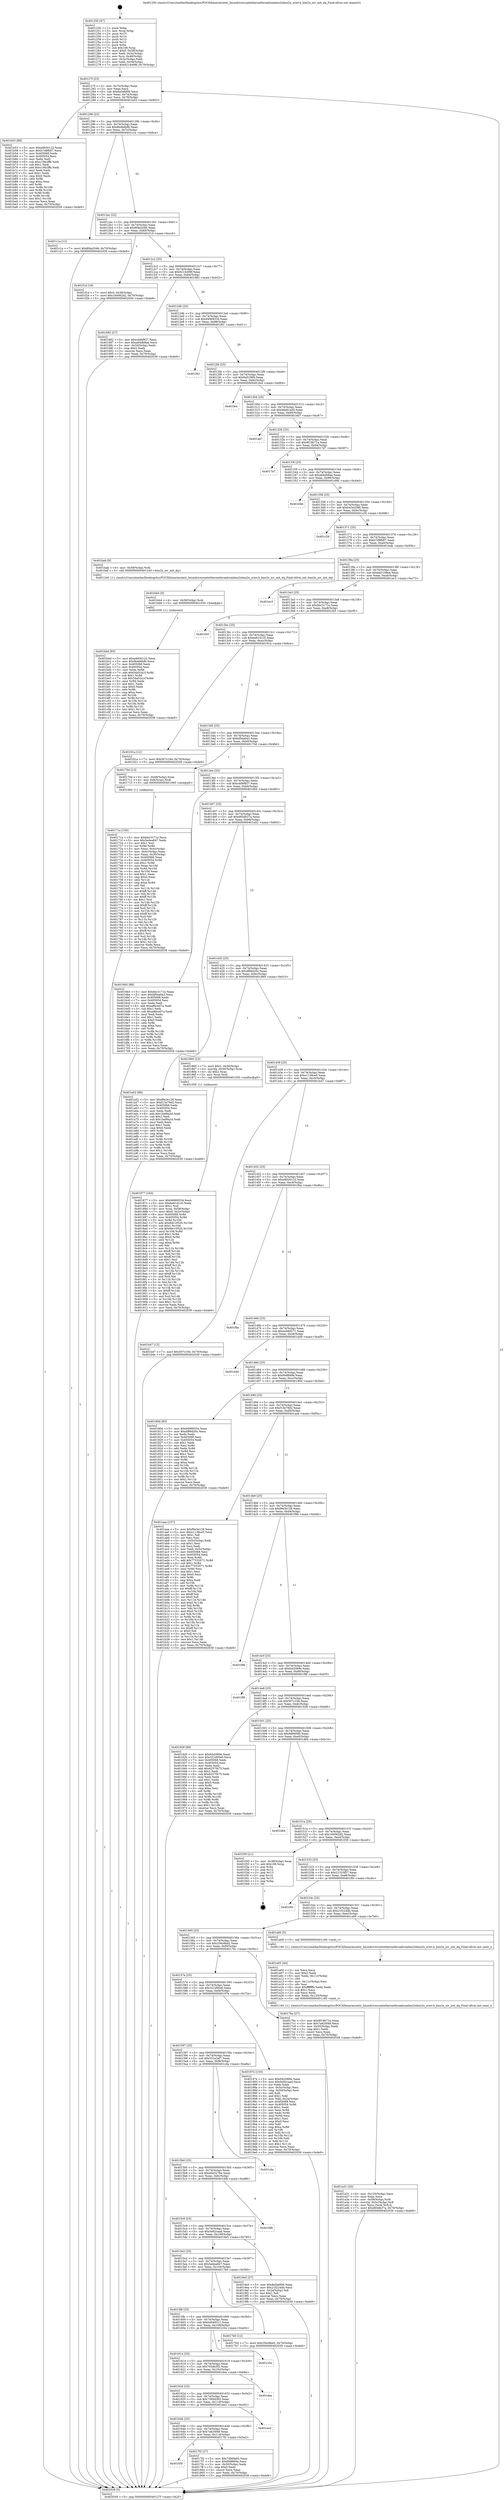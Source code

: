 digraph "0x401250" {
  label = "0x401250 (/mnt/c/Users/mathe/Desktop/tcc/POCII/binaries/extr_linuxdriversnetethernetbroadcombnx2xbnx2x_sriov.h_bnx2x_iov_init_dq_Final-ollvm.out::main(0))"
  labelloc = "t"
  node[shape=record]

  Entry [label="",width=0.3,height=0.3,shape=circle,fillcolor=black,style=filled]
  "0x40127f" [label="{
     0x40127f [23]\l
     | [instrs]\l
     &nbsp;&nbsp;0x40127f \<+3\>: mov -0x70(%rbp),%eax\l
     &nbsp;&nbsp;0x401282 \<+2\>: mov %eax,%ecx\l
     &nbsp;&nbsp;0x401284 \<+6\>: sub $0x8a5e6f09,%ecx\l
     &nbsp;&nbsp;0x40128a \<+3\>: mov %eax,-0x74(%rbp)\l
     &nbsp;&nbsp;0x40128d \<+3\>: mov %ecx,-0x78(%rbp)\l
     &nbsp;&nbsp;0x401290 \<+6\>: je 0000000000401b53 \<main+0x903\>\l
  }"]
  "0x401b53" [label="{
     0x401b53 [88]\l
     | [instrs]\l
     &nbsp;&nbsp;0x401b53 \<+5\>: mov $0xe9930122,%eax\l
     &nbsp;&nbsp;0x401b58 \<+5\>: mov $0xb7d8fb87,%ecx\l
     &nbsp;&nbsp;0x401b5d \<+7\>: mov 0x405068,%edx\l
     &nbsp;&nbsp;0x401b64 \<+7\>: mov 0x405054,%esi\l
     &nbsp;&nbsp;0x401b6b \<+2\>: mov %edx,%edi\l
     &nbsp;&nbsp;0x401b6d \<+6\>: sub $0xc19b2ffb,%edi\l
     &nbsp;&nbsp;0x401b73 \<+3\>: sub $0x1,%edi\l
     &nbsp;&nbsp;0x401b76 \<+6\>: add $0xc19b2ffb,%edi\l
     &nbsp;&nbsp;0x401b7c \<+3\>: imul %edi,%edx\l
     &nbsp;&nbsp;0x401b7f \<+3\>: and $0x1,%edx\l
     &nbsp;&nbsp;0x401b82 \<+3\>: cmp $0x0,%edx\l
     &nbsp;&nbsp;0x401b85 \<+4\>: sete %r8b\l
     &nbsp;&nbsp;0x401b89 \<+3\>: cmp $0xa,%esi\l
     &nbsp;&nbsp;0x401b8c \<+4\>: setl %r9b\l
     &nbsp;&nbsp;0x401b90 \<+3\>: mov %r8b,%r10b\l
     &nbsp;&nbsp;0x401b93 \<+3\>: and %r9b,%r10b\l
     &nbsp;&nbsp;0x401b96 \<+3\>: xor %r9b,%r8b\l
     &nbsp;&nbsp;0x401b99 \<+3\>: or %r8b,%r10b\l
     &nbsp;&nbsp;0x401b9c \<+4\>: test $0x1,%r10b\l
     &nbsp;&nbsp;0x401ba0 \<+3\>: cmovne %ecx,%eax\l
     &nbsp;&nbsp;0x401ba3 \<+3\>: mov %eax,-0x70(%rbp)\l
     &nbsp;&nbsp;0x401ba6 \<+5\>: jmp 0000000000402039 \<main+0xde9\>\l
  }"]
  "0x401296" [label="{
     0x401296 [22]\l
     | [instrs]\l
     &nbsp;&nbsp;0x401296 \<+5\>: jmp 000000000040129b \<main+0x4b\>\l
     &nbsp;&nbsp;0x40129b \<+3\>: mov -0x74(%rbp),%eax\l
     &nbsp;&nbsp;0x40129e \<+5\>: sub $0x8b4b6bfb,%eax\l
     &nbsp;&nbsp;0x4012a3 \<+3\>: mov %eax,-0x7c(%rbp)\l
     &nbsp;&nbsp;0x4012a6 \<+6\>: je 0000000000401c1a \<main+0x9ca\>\l
  }"]
  Exit [label="",width=0.3,height=0.3,shape=circle,fillcolor=black,style=filled,peripheries=2]
  "0x401c1a" [label="{
     0x401c1a [12]\l
     | [instrs]\l
     &nbsp;&nbsp;0x401c1a \<+7\>: movl $0x8f4a2046,-0x70(%rbp)\l
     &nbsp;&nbsp;0x401c21 \<+5\>: jmp 0000000000402039 \<main+0xde9\>\l
  }"]
  "0x4012ac" [label="{
     0x4012ac [22]\l
     | [instrs]\l
     &nbsp;&nbsp;0x4012ac \<+5\>: jmp 00000000004012b1 \<main+0x61\>\l
     &nbsp;&nbsp;0x4012b1 \<+3\>: mov -0x74(%rbp),%eax\l
     &nbsp;&nbsp;0x4012b4 \<+5\>: sub $0x8f4a2046,%eax\l
     &nbsp;&nbsp;0x4012b9 \<+3\>: mov %eax,-0x80(%rbp)\l
     &nbsp;&nbsp;0x4012bc \<+6\>: je 0000000000401f1d \<main+0xccd\>\l
  }"]
  "0x401bbd" [label="{
     0x401bbd [93]\l
     | [instrs]\l
     &nbsp;&nbsp;0x401bbd \<+5\>: mov $0xe9930122,%eax\l
     &nbsp;&nbsp;0x401bc2 \<+5\>: mov $0x8b4b6bfb,%ecx\l
     &nbsp;&nbsp;0x401bc7 \<+7\>: mov 0x405068,%edx\l
     &nbsp;&nbsp;0x401bce \<+7\>: mov 0x405054,%esi\l
     &nbsp;&nbsp;0x401bd5 \<+3\>: mov %edx,%r8d\l
     &nbsp;&nbsp;0x401bd8 \<+7\>: add $0x54a52a1f,%r8d\l
     &nbsp;&nbsp;0x401bdf \<+4\>: sub $0x1,%r8d\l
     &nbsp;&nbsp;0x401be3 \<+7\>: sub $0x54a52a1f,%r8d\l
     &nbsp;&nbsp;0x401bea \<+4\>: imul %r8d,%edx\l
     &nbsp;&nbsp;0x401bee \<+3\>: and $0x1,%edx\l
     &nbsp;&nbsp;0x401bf1 \<+3\>: cmp $0x0,%edx\l
     &nbsp;&nbsp;0x401bf4 \<+4\>: sete %r9b\l
     &nbsp;&nbsp;0x401bf8 \<+3\>: cmp $0xa,%esi\l
     &nbsp;&nbsp;0x401bfb \<+4\>: setl %r10b\l
     &nbsp;&nbsp;0x401bff \<+3\>: mov %r9b,%r11b\l
     &nbsp;&nbsp;0x401c02 \<+3\>: and %r10b,%r11b\l
     &nbsp;&nbsp;0x401c05 \<+3\>: xor %r10b,%r9b\l
     &nbsp;&nbsp;0x401c08 \<+3\>: or %r9b,%r11b\l
     &nbsp;&nbsp;0x401c0b \<+4\>: test $0x1,%r11b\l
     &nbsp;&nbsp;0x401c0f \<+3\>: cmovne %ecx,%eax\l
     &nbsp;&nbsp;0x401c12 \<+3\>: mov %eax,-0x70(%rbp)\l
     &nbsp;&nbsp;0x401c15 \<+5\>: jmp 0000000000402039 \<main+0xde9\>\l
  }"]
  "0x401f1d" [label="{
     0x401f1d [19]\l
     | [instrs]\l
     &nbsp;&nbsp;0x401f1d \<+7\>: movl $0x0,-0x38(%rbp)\l
     &nbsp;&nbsp;0x401f24 \<+7\>: movl $0x160062d2,-0x70(%rbp)\l
     &nbsp;&nbsp;0x401f2b \<+5\>: jmp 0000000000402039 \<main+0xde9\>\l
  }"]
  "0x4012c2" [label="{
     0x4012c2 [25]\l
     | [instrs]\l
     &nbsp;&nbsp;0x4012c2 \<+5\>: jmp 00000000004012c7 \<main+0x77\>\l
     &nbsp;&nbsp;0x4012c7 \<+3\>: mov -0x74(%rbp),%eax\l
     &nbsp;&nbsp;0x4012ca \<+5\>: sub $0x9214499f,%eax\l
     &nbsp;&nbsp;0x4012cf \<+6\>: mov %eax,-0x84(%rbp)\l
     &nbsp;&nbsp;0x4012d5 \<+6\>: je 0000000000401682 \<main+0x432\>\l
  }"]
  "0x401bb4" [label="{
     0x401bb4 [9]\l
     | [instrs]\l
     &nbsp;&nbsp;0x401bb4 \<+4\>: mov -0x58(%rbp),%rdi\l
     &nbsp;&nbsp;0x401bb8 \<+5\>: call 0000000000401030 \<free@plt\>\l
     | [calls]\l
     &nbsp;&nbsp;0x401030 \{1\} (unknown)\l
  }"]
  "0x401682" [label="{
     0x401682 [27]\l
     | [instrs]\l
     &nbsp;&nbsp;0x401682 \<+5\>: mov $0xcdd6f927,%eax\l
     &nbsp;&nbsp;0x401687 \<+5\>: mov $0xa64db8ae,%ecx\l
     &nbsp;&nbsp;0x40168c \<+3\>: mov -0x34(%rbp),%edx\l
     &nbsp;&nbsp;0x40168f \<+3\>: cmp $0x2,%edx\l
     &nbsp;&nbsp;0x401692 \<+3\>: cmovne %ecx,%eax\l
     &nbsp;&nbsp;0x401695 \<+3\>: mov %eax,-0x70(%rbp)\l
     &nbsp;&nbsp;0x401698 \<+5\>: jmp 0000000000402039 \<main+0xde9\>\l
  }"]
  "0x4012db" [label="{
     0x4012db [25]\l
     | [instrs]\l
     &nbsp;&nbsp;0x4012db \<+5\>: jmp 00000000004012e0 \<main+0x90\>\l
     &nbsp;&nbsp;0x4012e0 \<+3\>: mov -0x74(%rbp),%eax\l
     &nbsp;&nbsp;0x4012e3 \<+5\>: sub $0x94969334,%eax\l
     &nbsp;&nbsp;0x4012e8 \<+6\>: mov %eax,-0x88(%rbp)\l
     &nbsp;&nbsp;0x4012ee \<+6\>: je 0000000000401f61 \<main+0xd11\>\l
  }"]
  "0x402039" [label="{
     0x402039 [5]\l
     | [instrs]\l
     &nbsp;&nbsp;0x402039 \<+5\>: jmp 000000000040127f \<main+0x2f\>\l
  }"]
  "0x401250" [label="{
     0x401250 [47]\l
     | [instrs]\l
     &nbsp;&nbsp;0x401250 \<+1\>: push %rbp\l
     &nbsp;&nbsp;0x401251 \<+3\>: mov %rsp,%rbp\l
     &nbsp;&nbsp;0x401254 \<+2\>: push %r15\l
     &nbsp;&nbsp;0x401256 \<+2\>: push %r14\l
     &nbsp;&nbsp;0x401258 \<+2\>: push %r13\l
     &nbsp;&nbsp;0x40125a \<+2\>: push %r12\l
     &nbsp;&nbsp;0x40125c \<+1\>: push %rbx\l
     &nbsp;&nbsp;0x40125d \<+7\>: sub $0x108,%rsp\l
     &nbsp;&nbsp;0x401264 \<+7\>: movl $0x0,-0x38(%rbp)\l
     &nbsp;&nbsp;0x40126b \<+3\>: mov %edi,-0x3c(%rbp)\l
     &nbsp;&nbsp;0x40126e \<+4\>: mov %rsi,-0x48(%rbp)\l
     &nbsp;&nbsp;0x401272 \<+3\>: mov -0x3c(%rbp),%edi\l
     &nbsp;&nbsp;0x401275 \<+3\>: mov %edi,-0x34(%rbp)\l
     &nbsp;&nbsp;0x401278 \<+7\>: movl $0x9214499f,-0x70(%rbp)\l
  }"]
  "0x401a31" [label="{
     0x401a31 [33]\l
     | [instrs]\l
     &nbsp;&nbsp;0x401a31 \<+6\>: mov -0x120(%rbp),%ecx\l
     &nbsp;&nbsp;0x401a37 \<+3\>: imul %eax,%ecx\l
     &nbsp;&nbsp;0x401a3a \<+4\>: mov -0x58(%rbp),%rdi\l
     &nbsp;&nbsp;0x401a3e \<+4\>: movslq -0x5c(%rbp),%r8\l
     &nbsp;&nbsp;0x401a42 \<+4\>: mov %ecx,(%rdi,%r8,4)\l
     &nbsp;&nbsp;0x401a46 \<+7\>: movl $0xd65db37a,-0x70(%rbp)\l
     &nbsp;&nbsp;0x401a4d \<+5\>: jmp 0000000000402039 \<main+0xde9\>\l
  }"]
  "0x401f61" [label="{
     0x401f61\l
  }", style=dashed]
  "0x4012f4" [label="{
     0x4012f4 [25]\l
     | [instrs]\l
     &nbsp;&nbsp;0x4012f4 \<+5\>: jmp 00000000004012f9 \<main+0xa9\>\l
     &nbsp;&nbsp;0x4012f9 \<+3\>: mov -0x74(%rbp),%eax\l
     &nbsp;&nbsp;0x4012fc \<+5\>: sub $0x9a91f6f4,%eax\l
     &nbsp;&nbsp;0x401301 \<+6\>: mov %eax,-0x8c(%rbp)\l
     &nbsp;&nbsp;0x401307 \<+6\>: je 0000000000401fe4 \<main+0xd94\>\l
  }"]
  "0x401a05" [label="{
     0x401a05 [44]\l
     | [instrs]\l
     &nbsp;&nbsp;0x401a05 \<+2\>: xor %ecx,%ecx\l
     &nbsp;&nbsp;0x401a07 \<+5\>: mov $0x2,%edx\l
     &nbsp;&nbsp;0x401a0c \<+6\>: mov %edx,-0x11c(%rbp)\l
     &nbsp;&nbsp;0x401a12 \<+1\>: cltd\l
     &nbsp;&nbsp;0x401a13 \<+6\>: mov -0x11c(%rbp),%esi\l
     &nbsp;&nbsp;0x401a19 \<+2\>: idiv %esi\l
     &nbsp;&nbsp;0x401a1b \<+6\>: imul $0xfffffffe,%edx,%edx\l
     &nbsp;&nbsp;0x401a21 \<+3\>: sub $0x1,%ecx\l
     &nbsp;&nbsp;0x401a24 \<+2\>: sub %ecx,%edx\l
     &nbsp;&nbsp;0x401a26 \<+6\>: mov %edx,-0x120(%rbp)\l
     &nbsp;&nbsp;0x401a2c \<+5\>: call 0000000000401160 \<next_i\>\l
     | [calls]\l
     &nbsp;&nbsp;0x401160 \{1\} (/mnt/c/Users/mathe/Desktop/tcc/POCII/binaries/extr_linuxdriversnetethernetbroadcombnx2xbnx2x_sriov.h_bnx2x_iov_init_dq_Final-ollvm.out::next_i)\l
  }"]
  "0x401fe4" [label="{
     0x401fe4\l
  }", style=dashed]
  "0x40130d" [label="{
     0x40130d [25]\l
     | [instrs]\l
     &nbsp;&nbsp;0x40130d \<+5\>: jmp 0000000000401312 \<main+0xc2\>\l
     &nbsp;&nbsp;0x401312 \<+3\>: mov -0x74(%rbp),%eax\l
     &nbsp;&nbsp;0x401315 \<+5\>: sub $0x9da81ad5,%eax\l
     &nbsp;&nbsp;0x40131a \<+6\>: mov %eax,-0x90(%rbp)\l
     &nbsp;&nbsp;0x401320 \<+6\>: je 0000000000401eb7 \<main+0xc67\>\l
  }"]
  "0x401877" [label="{
     0x401877 [163]\l
     | [instrs]\l
     &nbsp;&nbsp;0x401877 \<+5\>: mov $0x94969334,%ecx\l
     &nbsp;&nbsp;0x40187c \<+5\>: mov $0xbe61d1c5,%edx\l
     &nbsp;&nbsp;0x401881 \<+3\>: mov $0x1,%sil\l
     &nbsp;&nbsp;0x401884 \<+4\>: mov %rax,-0x58(%rbp)\l
     &nbsp;&nbsp;0x401888 \<+7\>: movl $0x0,-0x5c(%rbp)\l
     &nbsp;&nbsp;0x40188f \<+8\>: mov 0x405068,%r8d\l
     &nbsp;&nbsp;0x401897 \<+8\>: mov 0x405054,%r9d\l
     &nbsp;&nbsp;0x40189f \<+3\>: mov %r8d,%r10d\l
     &nbsp;&nbsp;0x4018a2 \<+7\>: add $0x8dc10520,%r10d\l
     &nbsp;&nbsp;0x4018a9 \<+4\>: sub $0x1,%r10d\l
     &nbsp;&nbsp;0x4018ad \<+7\>: sub $0x8dc10520,%r10d\l
     &nbsp;&nbsp;0x4018b4 \<+4\>: imul %r10d,%r8d\l
     &nbsp;&nbsp;0x4018b8 \<+4\>: and $0x1,%r8d\l
     &nbsp;&nbsp;0x4018bc \<+4\>: cmp $0x0,%r8d\l
     &nbsp;&nbsp;0x4018c0 \<+4\>: sete %r11b\l
     &nbsp;&nbsp;0x4018c4 \<+4\>: cmp $0xa,%r9d\l
     &nbsp;&nbsp;0x4018c8 \<+3\>: setl %bl\l
     &nbsp;&nbsp;0x4018cb \<+3\>: mov %r11b,%r14b\l
     &nbsp;&nbsp;0x4018ce \<+4\>: xor $0xff,%r14b\l
     &nbsp;&nbsp;0x4018d2 \<+3\>: mov %bl,%r15b\l
     &nbsp;&nbsp;0x4018d5 \<+4\>: xor $0xff,%r15b\l
     &nbsp;&nbsp;0x4018d9 \<+4\>: xor $0x1,%sil\l
     &nbsp;&nbsp;0x4018dd \<+3\>: mov %r14b,%r12b\l
     &nbsp;&nbsp;0x4018e0 \<+4\>: and $0xff,%r12b\l
     &nbsp;&nbsp;0x4018e4 \<+3\>: and %sil,%r11b\l
     &nbsp;&nbsp;0x4018e7 \<+3\>: mov %r15b,%r13b\l
     &nbsp;&nbsp;0x4018ea \<+4\>: and $0xff,%r13b\l
     &nbsp;&nbsp;0x4018ee \<+3\>: and %sil,%bl\l
     &nbsp;&nbsp;0x4018f1 \<+3\>: or %r11b,%r12b\l
     &nbsp;&nbsp;0x4018f4 \<+3\>: or %bl,%r13b\l
     &nbsp;&nbsp;0x4018f7 \<+3\>: xor %r13b,%r12b\l
     &nbsp;&nbsp;0x4018fa \<+3\>: or %r15b,%r14b\l
     &nbsp;&nbsp;0x4018fd \<+4\>: xor $0xff,%r14b\l
     &nbsp;&nbsp;0x401901 \<+4\>: or $0x1,%sil\l
     &nbsp;&nbsp;0x401905 \<+3\>: and %sil,%r14b\l
     &nbsp;&nbsp;0x401908 \<+3\>: or %r14b,%r12b\l
     &nbsp;&nbsp;0x40190b \<+4\>: test $0x1,%r12b\l
     &nbsp;&nbsp;0x40190f \<+3\>: cmovne %edx,%ecx\l
     &nbsp;&nbsp;0x401912 \<+3\>: mov %ecx,-0x70(%rbp)\l
     &nbsp;&nbsp;0x401915 \<+5\>: jmp 0000000000402039 \<main+0xde9\>\l
  }"]
  "0x401eb7" [label="{
     0x401eb7\l
  }", style=dashed]
  "0x401326" [label="{
     0x401326 [25]\l
     | [instrs]\l
     &nbsp;&nbsp;0x401326 \<+5\>: jmp 000000000040132b \<main+0xdb\>\l
     &nbsp;&nbsp;0x40132b \<+3\>: mov -0x74(%rbp),%eax\l
     &nbsp;&nbsp;0x40132e \<+5\>: sub $0x9f19b71a,%eax\l
     &nbsp;&nbsp;0x401333 \<+6\>: mov %eax,-0x94(%rbp)\l
     &nbsp;&nbsp;0x401339 \<+6\>: je 00000000004017d7 \<main+0x587\>\l
  }"]
  "0x40165f" [label="{
     0x40165f\l
  }", style=dashed]
  "0x4017d7" [label="{
     0x4017d7\l
  }", style=dashed]
  "0x40133f" [label="{
     0x40133f [25]\l
     | [instrs]\l
     &nbsp;&nbsp;0x40133f \<+5\>: jmp 0000000000401344 \<main+0xf4\>\l
     &nbsp;&nbsp;0x401344 \<+3\>: mov -0x74(%rbp),%eax\l
     &nbsp;&nbsp;0x401347 \<+5\>: sub $0xa64db8ae,%eax\l
     &nbsp;&nbsp;0x40134c \<+6\>: mov %eax,-0x98(%rbp)\l
     &nbsp;&nbsp;0x401352 \<+6\>: je 000000000040169d \<main+0x44d\>\l
  }"]
  "0x4017f2" [label="{
     0x4017f2 [27]\l
     | [instrs]\l
     &nbsp;&nbsp;0x4017f2 \<+5\>: mov $0x7d90fa93,%eax\l
     &nbsp;&nbsp;0x4017f7 \<+5\>: mov $0xf0df669a,%ecx\l
     &nbsp;&nbsp;0x4017fc \<+3\>: mov -0x30(%rbp),%edx\l
     &nbsp;&nbsp;0x4017ff \<+3\>: cmp $0x0,%edx\l
     &nbsp;&nbsp;0x401802 \<+3\>: cmove %ecx,%eax\l
     &nbsp;&nbsp;0x401805 \<+3\>: mov %eax,-0x70(%rbp)\l
     &nbsp;&nbsp;0x401808 \<+5\>: jmp 0000000000402039 \<main+0xde9\>\l
  }"]
  "0x40169d" [label="{
     0x40169d\l
  }", style=dashed]
  "0x401358" [label="{
     0x401358 [25]\l
     | [instrs]\l
     &nbsp;&nbsp;0x401358 \<+5\>: jmp 000000000040135d \<main+0x10d\>\l
     &nbsp;&nbsp;0x40135d \<+3\>: mov -0x74(%rbp),%eax\l
     &nbsp;&nbsp;0x401360 \<+5\>: sub $0xb43e2586,%eax\l
     &nbsp;&nbsp;0x401365 \<+6\>: mov %eax,-0x9c(%rbp)\l
     &nbsp;&nbsp;0x40136b \<+6\>: je 0000000000401c26 \<main+0x9d6\>\l
  }"]
  "0x401646" [label="{
     0x401646 [25]\l
     | [instrs]\l
     &nbsp;&nbsp;0x401646 \<+5\>: jmp 000000000040164b \<main+0x3fb\>\l
     &nbsp;&nbsp;0x40164b \<+3\>: mov -0x74(%rbp),%eax\l
     &nbsp;&nbsp;0x40164e \<+5\>: sub $0x7a620f49,%eax\l
     &nbsp;&nbsp;0x401653 \<+6\>: mov %eax,-0x114(%rbp)\l
     &nbsp;&nbsp;0x401659 \<+6\>: je 00000000004017f2 \<main+0x5a2\>\l
  }"]
  "0x401c26" [label="{
     0x401c26\l
  }", style=dashed]
  "0x401371" [label="{
     0x401371 [25]\l
     | [instrs]\l
     &nbsp;&nbsp;0x401371 \<+5\>: jmp 0000000000401376 \<main+0x126\>\l
     &nbsp;&nbsp;0x401376 \<+3\>: mov -0x74(%rbp),%eax\l
     &nbsp;&nbsp;0x401379 \<+5\>: sub $0xb7d8fb87,%eax\l
     &nbsp;&nbsp;0x40137e \<+6\>: mov %eax,-0xa0(%rbp)\l
     &nbsp;&nbsp;0x401384 \<+6\>: je 0000000000401bab \<main+0x95b\>\l
  }"]
  "0x401ee2" [label="{
     0x401ee2\l
  }", style=dashed]
  "0x401bab" [label="{
     0x401bab [9]\l
     | [instrs]\l
     &nbsp;&nbsp;0x401bab \<+4\>: mov -0x58(%rbp),%rdi\l
     &nbsp;&nbsp;0x401baf \<+5\>: call 0000000000401240 \<bnx2x_iov_init_dq\>\l
     | [calls]\l
     &nbsp;&nbsp;0x401240 \{1\} (/mnt/c/Users/mathe/Desktop/tcc/POCII/binaries/extr_linuxdriversnetethernetbroadcombnx2xbnx2x_sriov.h_bnx2x_iov_init_dq_Final-ollvm.out::bnx2x_iov_init_dq)\l
  }"]
  "0x40138a" [label="{
     0x40138a [25]\l
     | [instrs]\l
     &nbsp;&nbsp;0x40138a \<+5\>: jmp 000000000040138f \<main+0x13f\>\l
     &nbsp;&nbsp;0x40138f \<+3\>: mov -0x74(%rbp),%eax\l
     &nbsp;&nbsp;0x401392 \<+5\>: sub $0xbb5109a4,%eax\l
     &nbsp;&nbsp;0x401397 \<+6\>: mov %eax,-0xa4(%rbp)\l
     &nbsp;&nbsp;0x40139d \<+6\>: je 0000000000401ec3 \<main+0xc73\>\l
  }"]
  "0x40162d" [label="{
     0x40162d [25]\l
     | [instrs]\l
     &nbsp;&nbsp;0x40162d \<+5\>: jmp 0000000000401632 \<main+0x3e2\>\l
     &nbsp;&nbsp;0x401632 \<+3\>: mov -0x74(%rbp),%eax\l
     &nbsp;&nbsp;0x401635 \<+5\>: sub $0x7395d392,%eax\l
     &nbsp;&nbsp;0x40163a \<+6\>: mov %eax,-0x110(%rbp)\l
     &nbsp;&nbsp;0x401640 \<+6\>: je 0000000000401ee2 \<main+0xc92\>\l
  }"]
  "0x401ec3" [label="{
     0x401ec3\l
  }", style=dashed]
  "0x4013a3" [label="{
     0x4013a3 [25]\l
     | [instrs]\l
     &nbsp;&nbsp;0x4013a3 \<+5\>: jmp 00000000004013a8 \<main+0x158\>\l
     &nbsp;&nbsp;0x4013a8 \<+3\>: mov -0x74(%rbp),%eax\l
     &nbsp;&nbsp;0x4013ab \<+5\>: sub $0xbbc3171e,%eax\l
     &nbsp;&nbsp;0x4013b0 \<+6\>: mov %eax,-0xa8(%rbp)\l
     &nbsp;&nbsp;0x4013b6 \<+6\>: je 0000000000401f45 \<main+0xcf5\>\l
  }"]
  "0x401dea" [label="{
     0x401dea\l
  }", style=dashed]
  "0x401f45" [label="{
     0x401f45\l
  }", style=dashed]
  "0x4013bc" [label="{
     0x4013bc [25]\l
     | [instrs]\l
     &nbsp;&nbsp;0x4013bc \<+5\>: jmp 00000000004013c1 \<main+0x171\>\l
     &nbsp;&nbsp;0x4013c1 \<+3\>: mov -0x74(%rbp),%eax\l
     &nbsp;&nbsp;0x4013c4 \<+5\>: sub $0xbe61d1c5,%eax\l
     &nbsp;&nbsp;0x4013c9 \<+6\>: mov %eax,-0xac(%rbp)\l
     &nbsp;&nbsp;0x4013cf \<+6\>: je 000000000040191a \<main+0x6ca\>\l
  }"]
  "0x401614" [label="{
     0x401614 [25]\l
     | [instrs]\l
     &nbsp;&nbsp;0x401614 \<+5\>: jmp 0000000000401619 \<main+0x3c9\>\l
     &nbsp;&nbsp;0x401619 \<+3\>: mov -0x74(%rbp),%eax\l
     &nbsp;&nbsp;0x40161c \<+5\>: sub $0x705db3f2,%eax\l
     &nbsp;&nbsp;0x401621 \<+6\>: mov %eax,-0x10c(%rbp)\l
     &nbsp;&nbsp;0x401627 \<+6\>: je 0000000000401dea \<main+0xb9a\>\l
  }"]
  "0x40191a" [label="{
     0x40191a [12]\l
     | [instrs]\l
     &nbsp;&nbsp;0x40191a \<+7\>: movl $0x507c194,-0x70(%rbp)\l
     &nbsp;&nbsp;0x401921 \<+5\>: jmp 0000000000402039 \<main+0xde9\>\l
  }"]
  "0x4013d5" [label="{
     0x4013d5 [25]\l
     | [instrs]\l
     &nbsp;&nbsp;0x4013d5 \<+5\>: jmp 00000000004013da \<main+0x18a\>\l
     &nbsp;&nbsp;0x4013da \<+3\>: mov -0x74(%rbp),%eax\l
     &nbsp;&nbsp;0x4013dd \<+5\>: sub $0xbf5ea0a3,%eax\l
     &nbsp;&nbsp;0x4013e2 \<+6\>: mov %eax,-0xb0(%rbp)\l
     &nbsp;&nbsp;0x4013e8 \<+6\>: je 000000000040170d \<main+0x4bd\>\l
  }"]
  "0x401c54" [label="{
     0x401c54\l
  }", style=dashed]
  "0x40170d" [label="{
     0x40170d [13]\l
     | [instrs]\l
     &nbsp;&nbsp;0x40170d \<+4\>: mov -0x48(%rbp),%rax\l
     &nbsp;&nbsp;0x401711 \<+4\>: mov 0x8(%rax),%rdi\l
     &nbsp;&nbsp;0x401715 \<+5\>: call 0000000000401060 \<atoi@plt\>\l
     | [calls]\l
     &nbsp;&nbsp;0x401060 \{1\} (unknown)\l
  }"]
  "0x4013ee" [label="{
     0x4013ee [25]\l
     | [instrs]\l
     &nbsp;&nbsp;0x4013ee \<+5\>: jmp 00000000004013f3 \<main+0x1a3\>\l
     &nbsp;&nbsp;0x4013f3 \<+3\>: mov -0x74(%rbp),%eax\l
     &nbsp;&nbsp;0x4013f6 \<+5\>: sub $0xcdd6f927,%eax\l
     &nbsp;&nbsp;0x4013fb \<+6\>: mov %eax,-0xb4(%rbp)\l
     &nbsp;&nbsp;0x401401 \<+6\>: je 00000000004016b5 \<main+0x465\>\l
  }"]
  "0x4015fb" [label="{
     0x4015fb [25]\l
     | [instrs]\l
     &nbsp;&nbsp;0x4015fb \<+5\>: jmp 0000000000401600 \<main+0x3b0\>\l
     &nbsp;&nbsp;0x401600 \<+3\>: mov -0x74(%rbp),%eax\l
     &nbsp;&nbsp;0x401603 \<+5\>: sub $0x64948311,%eax\l
     &nbsp;&nbsp;0x401608 \<+6\>: mov %eax,-0x108(%rbp)\l
     &nbsp;&nbsp;0x40160e \<+6\>: je 0000000000401c54 \<main+0xa04\>\l
  }"]
  "0x4016b5" [label="{
     0x4016b5 [88]\l
     | [instrs]\l
     &nbsp;&nbsp;0x4016b5 \<+5\>: mov $0xbbc3171e,%eax\l
     &nbsp;&nbsp;0x4016ba \<+5\>: mov $0xbf5ea0a3,%ecx\l
     &nbsp;&nbsp;0x4016bf \<+7\>: mov 0x405068,%edx\l
     &nbsp;&nbsp;0x4016c6 \<+7\>: mov 0x405054,%esi\l
     &nbsp;&nbsp;0x4016cd \<+2\>: mov %edx,%edi\l
     &nbsp;&nbsp;0x4016cf \<+6\>: add $0xa8bce07a,%edi\l
     &nbsp;&nbsp;0x4016d5 \<+3\>: sub $0x1,%edi\l
     &nbsp;&nbsp;0x4016d8 \<+6\>: sub $0xa8bce07a,%edi\l
     &nbsp;&nbsp;0x4016de \<+3\>: imul %edi,%edx\l
     &nbsp;&nbsp;0x4016e1 \<+3\>: and $0x1,%edx\l
     &nbsp;&nbsp;0x4016e4 \<+3\>: cmp $0x0,%edx\l
     &nbsp;&nbsp;0x4016e7 \<+4\>: sete %r8b\l
     &nbsp;&nbsp;0x4016eb \<+3\>: cmp $0xa,%esi\l
     &nbsp;&nbsp;0x4016ee \<+4\>: setl %r9b\l
     &nbsp;&nbsp;0x4016f2 \<+3\>: mov %r8b,%r10b\l
     &nbsp;&nbsp;0x4016f5 \<+3\>: and %r9b,%r10b\l
     &nbsp;&nbsp;0x4016f8 \<+3\>: xor %r9b,%r8b\l
     &nbsp;&nbsp;0x4016fb \<+3\>: or %r8b,%r10b\l
     &nbsp;&nbsp;0x4016fe \<+4\>: test $0x1,%r10b\l
     &nbsp;&nbsp;0x401702 \<+3\>: cmovne %ecx,%eax\l
     &nbsp;&nbsp;0x401705 \<+3\>: mov %eax,-0x70(%rbp)\l
     &nbsp;&nbsp;0x401708 \<+5\>: jmp 0000000000402039 \<main+0xde9\>\l
  }"]
  "0x401407" [label="{
     0x401407 [25]\l
     | [instrs]\l
     &nbsp;&nbsp;0x401407 \<+5\>: jmp 000000000040140c \<main+0x1bc\>\l
     &nbsp;&nbsp;0x40140c \<+3\>: mov -0x74(%rbp),%eax\l
     &nbsp;&nbsp;0x40140f \<+5\>: sub $0xd65db37a,%eax\l
     &nbsp;&nbsp;0x401414 \<+6\>: mov %eax,-0xb8(%rbp)\l
     &nbsp;&nbsp;0x40141a \<+6\>: je 0000000000401a52 \<main+0x802\>\l
  }"]
  "0x40171a" [label="{
     0x40171a [150]\l
     | [instrs]\l
     &nbsp;&nbsp;0x40171a \<+5\>: mov $0xbbc3171e,%ecx\l
     &nbsp;&nbsp;0x40171f \<+5\>: mov $0x5edea847,%edx\l
     &nbsp;&nbsp;0x401724 \<+3\>: mov $0x1,%sil\l
     &nbsp;&nbsp;0x401727 \<+3\>: xor %r8d,%r8d\l
     &nbsp;&nbsp;0x40172a \<+3\>: mov %eax,-0x4c(%rbp)\l
     &nbsp;&nbsp;0x40172d \<+3\>: mov -0x4c(%rbp),%eax\l
     &nbsp;&nbsp;0x401730 \<+3\>: mov %eax,-0x30(%rbp)\l
     &nbsp;&nbsp;0x401733 \<+7\>: mov 0x405068,%eax\l
     &nbsp;&nbsp;0x40173a \<+8\>: mov 0x405054,%r9d\l
     &nbsp;&nbsp;0x401742 \<+4\>: sub $0x1,%r8d\l
     &nbsp;&nbsp;0x401746 \<+3\>: mov %eax,%r10d\l
     &nbsp;&nbsp;0x401749 \<+3\>: add %r8d,%r10d\l
     &nbsp;&nbsp;0x40174c \<+4\>: imul %r10d,%eax\l
     &nbsp;&nbsp;0x401750 \<+3\>: and $0x1,%eax\l
     &nbsp;&nbsp;0x401753 \<+3\>: cmp $0x0,%eax\l
     &nbsp;&nbsp;0x401756 \<+4\>: sete %r11b\l
     &nbsp;&nbsp;0x40175a \<+4\>: cmp $0xa,%r9d\l
     &nbsp;&nbsp;0x40175e \<+3\>: setl %bl\l
     &nbsp;&nbsp;0x401761 \<+3\>: mov %r11b,%r14b\l
     &nbsp;&nbsp;0x401764 \<+4\>: xor $0xff,%r14b\l
     &nbsp;&nbsp;0x401768 \<+3\>: mov %bl,%r15b\l
     &nbsp;&nbsp;0x40176b \<+4\>: xor $0xff,%r15b\l
     &nbsp;&nbsp;0x40176f \<+4\>: xor $0x1,%sil\l
     &nbsp;&nbsp;0x401773 \<+3\>: mov %r14b,%r12b\l
     &nbsp;&nbsp;0x401776 \<+4\>: and $0xff,%r12b\l
     &nbsp;&nbsp;0x40177a \<+3\>: and %sil,%r11b\l
     &nbsp;&nbsp;0x40177d \<+3\>: mov %r15b,%r13b\l
     &nbsp;&nbsp;0x401780 \<+4\>: and $0xff,%r13b\l
     &nbsp;&nbsp;0x401784 \<+3\>: and %sil,%bl\l
     &nbsp;&nbsp;0x401787 \<+3\>: or %r11b,%r12b\l
     &nbsp;&nbsp;0x40178a \<+3\>: or %bl,%r13b\l
     &nbsp;&nbsp;0x40178d \<+3\>: xor %r13b,%r12b\l
     &nbsp;&nbsp;0x401790 \<+3\>: or %r15b,%r14b\l
     &nbsp;&nbsp;0x401793 \<+4\>: xor $0xff,%r14b\l
     &nbsp;&nbsp;0x401797 \<+4\>: or $0x1,%sil\l
     &nbsp;&nbsp;0x40179b \<+3\>: and %sil,%r14b\l
     &nbsp;&nbsp;0x40179e \<+3\>: or %r14b,%r12b\l
     &nbsp;&nbsp;0x4017a1 \<+4\>: test $0x1,%r12b\l
     &nbsp;&nbsp;0x4017a5 \<+3\>: cmovne %edx,%ecx\l
     &nbsp;&nbsp;0x4017a8 \<+3\>: mov %ecx,-0x70(%rbp)\l
     &nbsp;&nbsp;0x4017ab \<+5\>: jmp 0000000000402039 \<main+0xde9\>\l
  }"]
  "0x4017b0" [label="{
     0x4017b0 [12]\l
     | [instrs]\l
     &nbsp;&nbsp;0x4017b0 \<+7\>: movl $0x256c8bd2,-0x70(%rbp)\l
     &nbsp;&nbsp;0x4017b7 \<+5\>: jmp 0000000000402039 \<main+0xde9\>\l
  }"]
  "0x401a52" [label="{
     0x401a52 [88]\l
     | [instrs]\l
     &nbsp;&nbsp;0x401a52 \<+5\>: mov $0xf9e3e128,%eax\l
     &nbsp;&nbsp;0x401a57 \<+5\>: mov $0xf13e79d2,%ecx\l
     &nbsp;&nbsp;0x401a5c \<+7\>: mov 0x405068,%edx\l
     &nbsp;&nbsp;0x401a63 \<+7\>: mov 0x405054,%esi\l
     &nbsp;&nbsp;0x401a6a \<+2\>: mov %edx,%edi\l
     &nbsp;&nbsp;0x401a6c \<+6\>: add $0x1bef6a2d,%edi\l
     &nbsp;&nbsp;0x401a72 \<+3\>: sub $0x1,%edi\l
     &nbsp;&nbsp;0x401a75 \<+6\>: sub $0x1bef6a2d,%edi\l
     &nbsp;&nbsp;0x401a7b \<+3\>: imul %edi,%edx\l
     &nbsp;&nbsp;0x401a7e \<+3\>: and $0x1,%edx\l
     &nbsp;&nbsp;0x401a81 \<+3\>: cmp $0x0,%edx\l
     &nbsp;&nbsp;0x401a84 \<+4\>: sete %r8b\l
     &nbsp;&nbsp;0x401a88 \<+3\>: cmp $0xa,%esi\l
     &nbsp;&nbsp;0x401a8b \<+4\>: setl %r9b\l
     &nbsp;&nbsp;0x401a8f \<+3\>: mov %r8b,%r10b\l
     &nbsp;&nbsp;0x401a92 \<+3\>: and %r9b,%r10b\l
     &nbsp;&nbsp;0x401a95 \<+3\>: xor %r9b,%r8b\l
     &nbsp;&nbsp;0x401a98 \<+3\>: or %r8b,%r10b\l
     &nbsp;&nbsp;0x401a9b \<+4\>: test $0x1,%r10b\l
     &nbsp;&nbsp;0x401a9f \<+3\>: cmovne %ecx,%eax\l
     &nbsp;&nbsp;0x401aa2 \<+3\>: mov %eax,-0x70(%rbp)\l
     &nbsp;&nbsp;0x401aa5 \<+5\>: jmp 0000000000402039 \<main+0xde9\>\l
  }"]
  "0x401420" [label="{
     0x401420 [25]\l
     | [instrs]\l
     &nbsp;&nbsp;0x401420 \<+5\>: jmp 0000000000401425 \<main+0x1d5\>\l
     &nbsp;&nbsp;0x401425 \<+3\>: mov -0x74(%rbp),%eax\l
     &nbsp;&nbsp;0x401428 \<+5\>: sub $0xdf86d20c,%eax\l
     &nbsp;&nbsp;0x40142d \<+6\>: mov %eax,-0xbc(%rbp)\l
     &nbsp;&nbsp;0x401433 \<+6\>: je 0000000000401860 \<main+0x610\>\l
  }"]
  "0x4015e2" [label="{
     0x4015e2 [25]\l
     | [instrs]\l
     &nbsp;&nbsp;0x4015e2 \<+5\>: jmp 00000000004015e7 \<main+0x397\>\l
     &nbsp;&nbsp;0x4015e7 \<+3\>: mov -0x74(%rbp),%eax\l
     &nbsp;&nbsp;0x4015ea \<+5\>: sub $0x5edea847,%eax\l
     &nbsp;&nbsp;0x4015ef \<+6\>: mov %eax,-0x104(%rbp)\l
     &nbsp;&nbsp;0x4015f5 \<+6\>: je 00000000004017b0 \<main+0x560\>\l
  }"]
  "0x401860" [label="{
     0x401860 [23]\l
     | [instrs]\l
     &nbsp;&nbsp;0x401860 \<+7\>: movl $0x1,-0x50(%rbp)\l
     &nbsp;&nbsp;0x401867 \<+4\>: movslq -0x50(%rbp),%rax\l
     &nbsp;&nbsp;0x40186b \<+4\>: shl $0x2,%rax\l
     &nbsp;&nbsp;0x40186f \<+3\>: mov %rax,%rdi\l
     &nbsp;&nbsp;0x401872 \<+5\>: call 0000000000401050 \<malloc@plt\>\l
     | [calls]\l
     &nbsp;&nbsp;0x401050 \{1\} (unknown)\l
  }"]
  "0x401439" [label="{
     0x401439 [25]\l
     | [instrs]\l
     &nbsp;&nbsp;0x401439 \<+5\>: jmp 000000000040143e \<main+0x1ee\>\l
     &nbsp;&nbsp;0x40143e \<+3\>: mov -0x74(%rbp),%eax\l
     &nbsp;&nbsp;0x401441 \<+5\>: sub $0xe1138ce5,%eax\l
     &nbsp;&nbsp;0x401446 \<+6\>: mov %eax,-0xc0(%rbp)\l
     &nbsp;&nbsp;0x40144c \<+6\>: je 0000000000401b47 \<main+0x8f7\>\l
  }"]
  "0x4019e5" [label="{
     0x4019e5 [27]\l
     | [instrs]\l
     &nbsp;&nbsp;0x4019e5 \<+5\>: mov $0x8a5e6f09,%eax\l
     &nbsp;&nbsp;0x4019ea \<+5\>: mov $0x21f224db,%ecx\l
     &nbsp;&nbsp;0x4019ef \<+3\>: mov -0x2a(%rbp),%dl\l
     &nbsp;&nbsp;0x4019f2 \<+3\>: test $0x1,%dl\l
     &nbsp;&nbsp;0x4019f5 \<+3\>: cmovne %ecx,%eax\l
     &nbsp;&nbsp;0x4019f8 \<+3\>: mov %eax,-0x70(%rbp)\l
     &nbsp;&nbsp;0x4019fb \<+5\>: jmp 0000000000402039 \<main+0xde9\>\l
  }"]
  "0x401b47" [label="{
     0x401b47 [12]\l
     | [instrs]\l
     &nbsp;&nbsp;0x401b47 \<+7\>: movl $0x507c194,-0x70(%rbp)\l
     &nbsp;&nbsp;0x401b4e \<+5\>: jmp 0000000000402039 \<main+0xde9\>\l
  }"]
  "0x401452" [label="{
     0x401452 [25]\l
     | [instrs]\l
     &nbsp;&nbsp;0x401452 \<+5\>: jmp 0000000000401457 \<main+0x207\>\l
     &nbsp;&nbsp;0x401457 \<+3\>: mov -0x74(%rbp),%eax\l
     &nbsp;&nbsp;0x40145a \<+5\>: sub $0xe9930122,%eax\l
     &nbsp;&nbsp;0x40145f \<+6\>: mov %eax,-0xc4(%rbp)\l
     &nbsp;&nbsp;0x401465 \<+6\>: je 0000000000401fba \<main+0xd6a\>\l
  }"]
  "0x4015c9" [label="{
     0x4015c9 [25]\l
     | [instrs]\l
     &nbsp;&nbsp;0x4015c9 \<+5\>: jmp 00000000004015ce \<main+0x37e\>\l
     &nbsp;&nbsp;0x4015ce \<+3\>: mov -0x74(%rbp),%eax\l
     &nbsp;&nbsp;0x4015d1 \<+5\>: sub $0x5e92caad,%eax\l
     &nbsp;&nbsp;0x4015d6 \<+6\>: mov %eax,-0x100(%rbp)\l
     &nbsp;&nbsp;0x4015dc \<+6\>: je 00000000004019e5 \<main+0x795\>\l
  }"]
  "0x401fba" [label="{
     0x401fba\l
  }", style=dashed]
  "0x40146b" [label="{
     0x40146b [25]\l
     | [instrs]\l
     &nbsp;&nbsp;0x40146b \<+5\>: jmp 0000000000401470 \<main+0x220\>\l
     &nbsp;&nbsp;0x401470 \<+3\>: mov -0x74(%rbp),%eax\l
     &nbsp;&nbsp;0x401473 \<+5\>: sub $0xecb69271,%eax\l
     &nbsp;&nbsp;0x401478 \<+6\>: mov %eax,-0xc8(%rbp)\l
     &nbsp;&nbsp;0x40147e \<+6\>: je 0000000000401d49 \<main+0xaf9\>\l
  }"]
  "0x401fd8" [label="{
     0x401fd8\l
  }", style=dashed]
  "0x401d49" [label="{
     0x401d49\l
  }", style=dashed]
  "0x401484" [label="{
     0x401484 [25]\l
     | [instrs]\l
     &nbsp;&nbsp;0x401484 \<+5\>: jmp 0000000000401489 \<main+0x239\>\l
     &nbsp;&nbsp;0x401489 \<+3\>: mov -0x74(%rbp),%eax\l
     &nbsp;&nbsp;0x40148c \<+5\>: sub $0xf0df669a,%eax\l
     &nbsp;&nbsp;0x401491 \<+6\>: mov %eax,-0xcc(%rbp)\l
     &nbsp;&nbsp;0x401497 \<+6\>: je 000000000040180d \<main+0x5bd\>\l
  }"]
  "0x4015b0" [label="{
     0x4015b0 [25]\l
     | [instrs]\l
     &nbsp;&nbsp;0x4015b0 \<+5\>: jmp 00000000004015b5 \<main+0x365\>\l
     &nbsp;&nbsp;0x4015b5 \<+3\>: mov -0x74(%rbp),%eax\l
     &nbsp;&nbsp;0x4015b8 \<+5\>: sub $0x46e5276e,%eax\l
     &nbsp;&nbsp;0x4015bd \<+6\>: mov %eax,-0xfc(%rbp)\l
     &nbsp;&nbsp;0x4015c3 \<+6\>: je 0000000000401fd8 \<main+0xd88\>\l
  }"]
  "0x40180d" [label="{
     0x40180d [83]\l
     | [instrs]\l
     &nbsp;&nbsp;0x40180d \<+5\>: mov $0x94969334,%eax\l
     &nbsp;&nbsp;0x401812 \<+5\>: mov $0xdf86d20c,%ecx\l
     &nbsp;&nbsp;0x401817 \<+2\>: xor %edx,%edx\l
     &nbsp;&nbsp;0x401819 \<+7\>: mov 0x405068,%esi\l
     &nbsp;&nbsp;0x401820 \<+7\>: mov 0x405054,%edi\l
     &nbsp;&nbsp;0x401827 \<+3\>: sub $0x1,%edx\l
     &nbsp;&nbsp;0x40182a \<+3\>: mov %esi,%r8d\l
     &nbsp;&nbsp;0x40182d \<+3\>: add %edx,%r8d\l
     &nbsp;&nbsp;0x401830 \<+4\>: imul %r8d,%esi\l
     &nbsp;&nbsp;0x401834 \<+3\>: and $0x1,%esi\l
     &nbsp;&nbsp;0x401837 \<+3\>: cmp $0x0,%esi\l
     &nbsp;&nbsp;0x40183a \<+4\>: sete %r9b\l
     &nbsp;&nbsp;0x40183e \<+3\>: cmp $0xa,%edi\l
     &nbsp;&nbsp;0x401841 \<+4\>: setl %r10b\l
     &nbsp;&nbsp;0x401845 \<+3\>: mov %r9b,%r11b\l
     &nbsp;&nbsp;0x401848 \<+3\>: and %r10b,%r11b\l
     &nbsp;&nbsp;0x40184b \<+3\>: xor %r10b,%r9b\l
     &nbsp;&nbsp;0x40184e \<+3\>: or %r9b,%r11b\l
     &nbsp;&nbsp;0x401851 \<+4\>: test $0x1,%r11b\l
     &nbsp;&nbsp;0x401855 \<+3\>: cmovne %ecx,%eax\l
     &nbsp;&nbsp;0x401858 \<+3\>: mov %eax,-0x70(%rbp)\l
     &nbsp;&nbsp;0x40185b \<+5\>: jmp 0000000000402039 \<main+0xde9\>\l
  }"]
  "0x40149d" [label="{
     0x40149d [25]\l
     | [instrs]\l
     &nbsp;&nbsp;0x40149d \<+5\>: jmp 00000000004014a2 \<main+0x252\>\l
     &nbsp;&nbsp;0x4014a2 \<+3\>: mov -0x74(%rbp),%eax\l
     &nbsp;&nbsp;0x4014a5 \<+5\>: sub $0xf13e79d2,%eax\l
     &nbsp;&nbsp;0x4014aa \<+6\>: mov %eax,-0xd0(%rbp)\l
     &nbsp;&nbsp;0x4014b0 \<+6\>: je 0000000000401aaa \<main+0x85a\>\l
  }"]
  "0x401cda" [label="{
     0x401cda\l
  }", style=dashed]
  "0x401aaa" [label="{
     0x401aaa [157]\l
     | [instrs]\l
     &nbsp;&nbsp;0x401aaa \<+5\>: mov $0xf9e3e128,%eax\l
     &nbsp;&nbsp;0x401aaf \<+5\>: mov $0xe1138ce5,%ecx\l
     &nbsp;&nbsp;0x401ab4 \<+2\>: mov $0x1,%dl\l
     &nbsp;&nbsp;0x401ab6 \<+2\>: xor %esi,%esi\l
     &nbsp;&nbsp;0x401ab8 \<+3\>: mov -0x5c(%rbp),%edi\l
     &nbsp;&nbsp;0x401abb \<+3\>: sub $0x1,%esi\l
     &nbsp;&nbsp;0x401abe \<+2\>: sub %esi,%edi\l
     &nbsp;&nbsp;0x401ac0 \<+3\>: mov %edi,-0x5c(%rbp)\l
     &nbsp;&nbsp;0x401ac3 \<+7\>: mov 0x405068,%esi\l
     &nbsp;&nbsp;0x401aca \<+7\>: mov 0x405054,%edi\l
     &nbsp;&nbsp;0x401ad1 \<+3\>: mov %esi,%r8d\l
     &nbsp;&nbsp;0x401ad4 \<+7\>: add $0x77532071,%r8d\l
     &nbsp;&nbsp;0x401adb \<+4\>: sub $0x1,%r8d\l
     &nbsp;&nbsp;0x401adf \<+7\>: sub $0x77532071,%r8d\l
     &nbsp;&nbsp;0x401ae6 \<+4\>: imul %r8d,%esi\l
     &nbsp;&nbsp;0x401aea \<+3\>: and $0x1,%esi\l
     &nbsp;&nbsp;0x401aed \<+3\>: cmp $0x0,%esi\l
     &nbsp;&nbsp;0x401af0 \<+4\>: sete %r9b\l
     &nbsp;&nbsp;0x401af4 \<+3\>: cmp $0xa,%edi\l
     &nbsp;&nbsp;0x401af7 \<+4\>: setl %r10b\l
     &nbsp;&nbsp;0x401afb \<+3\>: mov %r9b,%r11b\l
     &nbsp;&nbsp;0x401afe \<+4\>: xor $0xff,%r11b\l
     &nbsp;&nbsp;0x401b02 \<+3\>: mov %r10b,%bl\l
     &nbsp;&nbsp;0x401b05 \<+3\>: xor $0xff,%bl\l
     &nbsp;&nbsp;0x401b08 \<+3\>: xor $0x0,%dl\l
     &nbsp;&nbsp;0x401b0b \<+3\>: mov %r11b,%r14b\l
     &nbsp;&nbsp;0x401b0e \<+4\>: and $0x0,%r14b\l
     &nbsp;&nbsp;0x401b12 \<+3\>: and %dl,%r9b\l
     &nbsp;&nbsp;0x401b15 \<+3\>: mov %bl,%r15b\l
     &nbsp;&nbsp;0x401b18 \<+4\>: and $0x0,%r15b\l
     &nbsp;&nbsp;0x401b1c \<+3\>: and %dl,%r10b\l
     &nbsp;&nbsp;0x401b1f \<+3\>: or %r9b,%r14b\l
     &nbsp;&nbsp;0x401b22 \<+3\>: or %r10b,%r15b\l
     &nbsp;&nbsp;0x401b25 \<+3\>: xor %r15b,%r14b\l
     &nbsp;&nbsp;0x401b28 \<+3\>: or %bl,%r11b\l
     &nbsp;&nbsp;0x401b2b \<+4\>: xor $0xff,%r11b\l
     &nbsp;&nbsp;0x401b2f \<+3\>: or $0x0,%dl\l
     &nbsp;&nbsp;0x401b32 \<+3\>: and %dl,%r11b\l
     &nbsp;&nbsp;0x401b35 \<+3\>: or %r11b,%r14b\l
     &nbsp;&nbsp;0x401b38 \<+4\>: test $0x1,%r14b\l
     &nbsp;&nbsp;0x401b3c \<+3\>: cmovne %ecx,%eax\l
     &nbsp;&nbsp;0x401b3f \<+3\>: mov %eax,-0x70(%rbp)\l
     &nbsp;&nbsp;0x401b42 \<+5\>: jmp 0000000000402039 \<main+0xde9\>\l
  }"]
  "0x4014b6" [label="{
     0x4014b6 [25]\l
     | [instrs]\l
     &nbsp;&nbsp;0x4014b6 \<+5\>: jmp 00000000004014bb \<main+0x26b\>\l
     &nbsp;&nbsp;0x4014bb \<+3\>: mov -0x74(%rbp),%eax\l
     &nbsp;&nbsp;0x4014be \<+5\>: sub $0xf9e3e128,%eax\l
     &nbsp;&nbsp;0x4014c3 \<+6\>: mov %eax,-0xd4(%rbp)\l
     &nbsp;&nbsp;0x4014c9 \<+6\>: je 0000000000401f9b \<main+0xd4b\>\l
  }"]
  "0x401597" [label="{
     0x401597 [25]\l
     | [instrs]\l
     &nbsp;&nbsp;0x401597 \<+5\>: jmp 000000000040159c \<main+0x34c\>\l
     &nbsp;&nbsp;0x40159c \<+3\>: mov -0x74(%rbp),%eax\l
     &nbsp;&nbsp;0x40159f \<+5\>: sub $0x331a2af7,%eax\l
     &nbsp;&nbsp;0x4015a4 \<+6\>: mov %eax,-0xf8(%rbp)\l
     &nbsp;&nbsp;0x4015aa \<+6\>: je 0000000000401cda \<main+0xa8a\>\l
  }"]
  "0x401f9b" [label="{
     0x401f9b\l
  }", style=dashed]
  "0x4014cf" [label="{
     0x4014cf [25]\l
     | [instrs]\l
     &nbsp;&nbsp;0x4014cf \<+5\>: jmp 00000000004014d4 \<main+0x284\>\l
     &nbsp;&nbsp;0x4014d4 \<+3\>: mov -0x74(%rbp),%eax\l
     &nbsp;&nbsp;0x4014d7 \<+5\>: sub $0xfcb2069e,%eax\l
     &nbsp;&nbsp;0x4014dc \<+6\>: mov %eax,-0xd8(%rbp)\l
     &nbsp;&nbsp;0x4014e2 \<+6\>: je 0000000000401f8f \<main+0xd3f\>\l
  }"]
  "0x40197e" [label="{
     0x40197e [103]\l
     | [instrs]\l
     &nbsp;&nbsp;0x40197e \<+5\>: mov $0xfcb2069e,%eax\l
     &nbsp;&nbsp;0x401983 \<+5\>: mov $0x5e92caad,%ecx\l
     &nbsp;&nbsp;0x401988 \<+2\>: xor %edx,%edx\l
     &nbsp;&nbsp;0x40198a \<+3\>: mov -0x5c(%rbp),%esi\l
     &nbsp;&nbsp;0x40198d \<+3\>: cmp -0x50(%rbp),%esi\l
     &nbsp;&nbsp;0x401990 \<+4\>: setl %dil\l
     &nbsp;&nbsp;0x401994 \<+4\>: and $0x1,%dil\l
     &nbsp;&nbsp;0x401998 \<+4\>: mov %dil,-0x2a(%rbp)\l
     &nbsp;&nbsp;0x40199c \<+7\>: mov 0x405068,%esi\l
     &nbsp;&nbsp;0x4019a3 \<+8\>: mov 0x405054,%r8d\l
     &nbsp;&nbsp;0x4019ab \<+3\>: sub $0x1,%edx\l
     &nbsp;&nbsp;0x4019ae \<+3\>: mov %esi,%r9d\l
     &nbsp;&nbsp;0x4019b1 \<+3\>: add %edx,%r9d\l
     &nbsp;&nbsp;0x4019b4 \<+4\>: imul %r9d,%esi\l
     &nbsp;&nbsp;0x4019b8 \<+3\>: and $0x1,%esi\l
     &nbsp;&nbsp;0x4019bb \<+3\>: cmp $0x0,%esi\l
     &nbsp;&nbsp;0x4019be \<+4\>: sete %dil\l
     &nbsp;&nbsp;0x4019c2 \<+4\>: cmp $0xa,%r8d\l
     &nbsp;&nbsp;0x4019c6 \<+4\>: setl %r10b\l
     &nbsp;&nbsp;0x4019ca \<+3\>: mov %dil,%r11b\l
     &nbsp;&nbsp;0x4019cd \<+3\>: and %r10b,%r11b\l
     &nbsp;&nbsp;0x4019d0 \<+3\>: xor %r10b,%dil\l
     &nbsp;&nbsp;0x4019d3 \<+3\>: or %dil,%r11b\l
     &nbsp;&nbsp;0x4019d6 \<+4\>: test $0x1,%r11b\l
     &nbsp;&nbsp;0x4019da \<+3\>: cmovne %ecx,%eax\l
     &nbsp;&nbsp;0x4019dd \<+3\>: mov %eax,-0x70(%rbp)\l
     &nbsp;&nbsp;0x4019e0 \<+5\>: jmp 0000000000402039 \<main+0xde9\>\l
  }"]
  "0x401f8f" [label="{
     0x401f8f\l
  }", style=dashed]
  "0x4014e8" [label="{
     0x4014e8 [25]\l
     | [instrs]\l
     &nbsp;&nbsp;0x4014e8 \<+5\>: jmp 00000000004014ed \<main+0x29d\>\l
     &nbsp;&nbsp;0x4014ed \<+3\>: mov -0x74(%rbp),%eax\l
     &nbsp;&nbsp;0x4014f0 \<+5\>: sub $0x507c194,%eax\l
     &nbsp;&nbsp;0x4014f5 \<+6\>: mov %eax,-0xdc(%rbp)\l
     &nbsp;&nbsp;0x4014fb \<+6\>: je 0000000000401926 \<main+0x6d6\>\l
  }"]
  "0x40157e" [label="{
     0x40157e [25]\l
     | [instrs]\l
     &nbsp;&nbsp;0x40157e \<+5\>: jmp 0000000000401583 \<main+0x333\>\l
     &nbsp;&nbsp;0x401583 \<+3\>: mov -0x74(%rbp),%eax\l
     &nbsp;&nbsp;0x401586 \<+5\>: sub $0x321d95e6,%eax\l
     &nbsp;&nbsp;0x40158b \<+6\>: mov %eax,-0xf4(%rbp)\l
     &nbsp;&nbsp;0x401591 \<+6\>: je 000000000040197e \<main+0x72e\>\l
  }"]
  "0x401926" [label="{
     0x401926 [88]\l
     | [instrs]\l
     &nbsp;&nbsp;0x401926 \<+5\>: mov $0xfcb2069e,%eax\l
     &nbsp;&nbsp;0x40192b \<+5\>: mov $0x321d95e6,%ecx\l
     &nbsp;&nbsp;0x401930 \<+7\>: mov 0x405068,%edx\l
     &nbsp;&nbsp;0x401937 \<+7\>: mov 0x405054,%esi\l
     &nbsp;&nbsp;0x40193e \<+2\>: mov %edx,%edi\l
     &nbsp;&nbsp;0x401940 \<+6\>: add $0x6257f475,%edi\l
     &nbsp;&nbsp;0x401946 \<+3\>: sub $0x1,%edi\l
     &nbsp;&nbsp;0x401949 \<+6\>: sub $0x6257f475,%edi\l
     &nbsp;&nbsp;0x40194f \<+3\>: imul %edi,%edx\l
     &nbsp;&nbsp;0x401952 \<+3\>: and $0x1,%edx\l
     &nbsp;&nbsp;0x401955 \<+3\>: cmp $0x0,%edx\l
     &nbsp;&nbsp;0x401958 \<+4\>: sete %r8b\l
     &nbsp;&nbsp;0x40195c \<+3\>: cmp $0xa,%esi\l
     &nbsp;&nbsp;0x40195f \<+4\>: setl %r9b\l
     &nbsp;&nbsp;0x401963 \<+3\>: mov %r8b,%r10b\l
     &nbsp;&nbsp;0x401966 \<+3\>: and %r9b,%r10b\l
     &nbsp;&nbsp;0x401969 \<+3\>: xor %r9b,%r8b\l
     &nbsp;&nbsp;0x40196c \<+3\>: or %r8b,%r10b\l
     &nbsp;&nbsp;0x40196f \<+4\>: test $0x1,%r10b\l
     &nbsp;&nbsp;0x401973 \<+3\>: cmovne %ecx,%eax\l
     &nbsp;&nbsp;0x401976 \<+3\>: mov %eax,-0x70(%rbp)\l
     &nbsp;&nbsp;0x401979 \<+5\>: jmp 0000000000402039 \<main+0xde9\>\l
  }"]
  "0x401501" [label="{
     0x401501 [25]\l
     | [instrs]\l
     &nbsp;&nbsp;0x401501 \<+5\>: jmp 0000000000401506 \<main+0x2b6\>\l
     &nbsp;&nbsp;0x401506 \<+3\>: mov -0x74(%rbp),%eax\l
     &nbsp;&nbsp;0x401509 \<+5\>: sub $0x6d94080,%eax\l
     &nbsp;&nbsp;0x40150e \<+6\>: mov %eax,-0xe0(%rbp)\l
     &nbsp;&nbsp;0x401514 \<+6\>: je 0000000000401d64 \<main+0xb14\>\l
  }"]
  "0x4017bc" [label="{
     0x4017bc [27]\l
     | [instrs]\l
     &nbsp;&nbsp;0x4017bc \<+5\>: mov $0x9f19b71a,%eax\l
     &nbsp;&nbsp;0x4017c1 \<+5\>: mov $0x7a620f49,%ecx\l
     &nbsp;&nbsp;0x4017c6 \<+3\>: mov -0x30(%rbp),%edx\l
     &nbsp;&nbsp;0x4017c9 \<+3\>: cmp $0x1,%edx\l
     &nbsp;&nbsp;0x4017cc \<+3\>: cmovl %ecx,%eax\l
     &nbsp;&nbsp;0x4017cf \<+3\>: mov %eax,-0x70(%rbp)\l
     &nbsp;&nbsp;0x4017d2 \<+5\>: jmp 0000000000402039 \<main+0xde9\>\l
  }"]
  "0x401d64" [label="{
     0x401d64\l
  }", style=dashed]
  "0x40151a" [label="{
     0x40151a [25]\l
     | [instrs]\l
     &nbsp;&nbsp;0x40151a \<+5\>: jmp 000000000040151f \<main+0x2cf\>\l
     &nbsp;&nbsp;0x40151f \<+3\>: mov -0x74(%rbp),%eax\l
     &nbsp;&nbsp;0x401522 \<+5\>: sub $0x160062d2,%eax\l
     &nbsp;&nbsp;0x401527 \<+6\>: mov %eax,-0xe4(%rbp)\l
     &nbsp;&nbsp;0x40152d \<+6\>: je 0000000000401f30 \<main+0xce0\>\l
  }"]
  "0x401565" [label="{
     0x401565 [25]\l
     | [instrs]\l
     &nbsp;&nbsp;0x401565 \<+5\>: jmp 000000000040156a \<main+0x31a\>\l
     &nbsp;&nbsp;0x40156a \<+3\>: mov -0x74(%rbp),%eax\l
     &nbsp;&nbsp;0x40156d \<+5\>: sub $0x256c8bd2,%eax\l
     &nbsp;&nbsp;0x401572 \<+6\>: mov %eax,-0xf0(%rbp)\l
     &nbsp;&nbsp;0x401578 \<+6\>: je 00000000004017bc \<main+0x56c\>\l
  }"]
  "0x401f30" [label="{
     0x401f30 [21]\l
     | [instrs]\l
     &nbsp;&nbsp;0x401f30 \<+3\>: mov -0x38(%rbp),%eax\l
     &nbsp;&nbsp;0x401f33 \<+7\>: add $0x108,%rsp\l
     &nbsp;&nbsp;0x401f3a \<+1\>: pop %rbx\l
     &nbsp;&nbsp;0x401f3b \<+2\>: pop %r12\l
     &nbsp;&nbsp;0x401f3d \<+2\>: pop %r13\l
     &nbsp;&nbsp;0x401f3f \<+2\>: pop %r14\l
     &nbsp;&nbsp;0x401f41 \<+2\>: pop %r15\l
     &nbsp;&nbsp;0x401f43 \<+1\>: pop %rbp\l
     &nbsp;&nbsp;0x401f44 \<+1\>: ret\l
  }"]
  "0x401533" [label="{
     0x401533 [25]\l
     | [instrs]\l
     &nbsp;&nbsp;0x401533 \<+5\>: jmp 0000000000401538 \<main+0x2e8\>\l
     &nbsp;&nbsp;0x401538 \<+3\>: mov -0x74(%rbp),%eax\l
     &nbsp;&nbsp;0x40153b \<+5\>: sub $0x21333f57,%eax\l
     &nbsp;&nbsp;0x401540 \<+6\>: mov %eax,-0xe8(%rbp)\l
     &nbsp;&nbsp;0x401546 \<+6\>: je 0000000000401f0c \<main+0xcbc\>\l
  }"]
  "0x401a00" [label="{
     0x401a00 [5]\l
     | [instrs]\l
     &nbsp;&nbsp;0x401a00 \<+5\>: call 0000000000401160 \<next_i\>\l
     | [calls]\l
     &nbsp;&nbsp;0x401160 \{1\} (/mnt/c/Users/mathe/Desktop/tcc/POCII/binaries/extr_linuxdriversnetethernetbroadcombnx2xbnx2x_sriov.h_bnx2x_iov_init_dq_Final-ollvm.out::next_i)\l
  }"]
  "0x401f0c" [label="{
     0x401f0c\l
  }", style=dashed]
  "0x40154c" [label="{
     0x40154c [25]\l
     | [instrs]\l
     &nbsp;&nbsp;0x40154c \<+5\>: jmp 0000000000401551 \<main+0x301\>\l
     &nbsp;&nbsp;0x401551 \<+3\>: mov -0x74(%rbp),%eax\l
     &nbsp;&nbsp;0x401554 \<+5\>: sub $0x21f224db,%eax\l
     &nbsp;&nbsp;0x401559 \<+6\>: mov %eax,-0xec(%rbp)\l
     &nbsp;&nbsp;0x40155f \<+6\>: je 0000000000401a00 \<main+0x7b0\>\l
  }"]
  Entry -> "0x401250" [label=" 1"]
  "0x40127f" -> "0x401b53" [label=" 1"]
  "0x40127f" -> "0x401296" [label=" 23"]
  "0x401f30" -> Exit [label=" 1"]
  "0x401296" -> "0x401c1a" [label=" 1"]
  "0x401296" -> "0x4012ac" [label=" 22"]
  "0x401f1d" -> "0x402039" [label=" 1"]
  "0x4012ac" -> "0x401f1d" [label=" 1"]
  "0x4012ac" -> "0x4012c2" [label=" 21"]
  "0x401c1a" -> "0x402039" [label=" 1"]
  "0x4012c2" -> "0x401682" [label=" 1"]
  "0x4012c2" -> "0x4012db" [label=" 20"]
  "0x401682" -> "0x402039" [label=" 1"]
  "0x401250" -> "0x40127f" [label=" 1"]
  "0x402039" -> "0x40127f" [label=" 23"]
  "0x401bbd" -> "0x402039" [label=" 1"]
  "0x4012db" -> "0x401f61" [label=" 0"]
  "0x4012db" -> "0x4012f4" [label=" 20"]
  "0x401bb4" -> "0x401bbd" [label=" 1"]
  "0x4012f4" -> "0x401fe4" [label=" 0"]
  "0x4012f4" -> "0x40130d" [label=" 20"]
  "0x401bab" -> "0x401bb4" [label=" 1"]
  "0x40130d" -> "0x401eb7" [label=" 0"]
  "0x40130d" -> "0x401326" [label=" 20"]
  "0x401b53" -> "0x402039" [label=" 1"]
  "0x401326" -> "0x4017d7" [label=" 0"]
  "0x401326" -> "0x40133f" [label=" 20"]
  "0x401b47" -> "0x402039" [label=" 1"]
  "0x40133f" -> "0x40169d" [label=" 0"]
  "0x40133f" -> "0x401358" [label=" 20"]
  "0x401aaa" -> "0x402039" [label=" 1"]
  "0x401358" -> "0x401c26" [label=" 0"]
  "0x401358" -> "0x401371" [label=" 20"]
  "0x401a31" -> "0x402039" [label=" 1"]
  "0x401371" -> "0x401bab" [label=" 1"]
  "0x401371" -> "0x40138a" [label=" 19"]
  "0x401a05" -> "0x401a31" [label=" 1"]
  "0x40138a" -> "0x401ec3" [label=" 0"]
  "0x40138a" -> "0x4013a3" [label=" 19"]
  "0x4019e5" -> "0x402039" [label=" 2"]
  "0x4013a3" -> "0x401f45" [label=" 0"]
  "0x4013a3" -> "0x4013bc" [label=" 19"]
  "0x40197e" -> "0x402039" [label=" 2"]
  "0x4013bc" -> "0x40191a" [label=" 1"]
  "0x4013bc" -> "0x4013d5" [label=" 18"]
  "0x40191a" -> "0x402039" [label=" 1"]
  "0x4013d5" -> "0x40170d" [label=" 1"]
  "0x4013d5" -> "0x4013ee" [label=" 17"]
  "0x401877" -> "0x402039" [label=" 1"]
  "0x4013ee" -> "0x4016b5" [label=" 1"]
  "0x4013ee" -> "0x401407" [label=" 16"]
  "0x4016b5" -> "0x402039" [label=" 1"]
  "0x40170d" -> "0x40171a" [label=" 1"]
  "0x40171a" -> "0x402039" [label=" 1"]
  "0x40180d" -> "0x402039" [label=" 1"]
  "0x401407" -> "0x401a52" [label=" 1"]
  "0x401407" -> "0x401420" [label=" 15"]
  "0x4017f2" -> "0x402039" [label=" 1"]
  "0x401420" -> "0x401860" [label=" 1"]
  "0x401420" -> "0x401439" [label=" 14"]
  "0x401646" -> "0x4017f2" [label=" 1"]
  "0x401439" -> "0x401b47" [label=" 1"]
  "0x401439" -> "0x401452" [label=" 13"]
  "0x401a52" -> "0x402039" [label=" 1"]
  "0x401452" -> "0x401fba" [label=" 0"]
  "0x401452" -> "0x40146b" [label=" 13"]
  "0x40162d" -> "0x401ee2" [label=" 0"]
  "0x40146b" -> "0x401d49" [label=" 0"]
  "0x40146b" -> "0x401484" [label=" 13"]
  "0x401a00" -> "0x401a05" [label=" 1"]
  "0x401484" -> "0x40180d" [label=" 1"]
  "0x401484" -> "0x40149d" [label=" 12"]
  "0x401614" -> "0x401dea" [label=" 0"]
  "0x40149d" -> "0x401aaa" [label=" 1"]
  "0x40149d" -> "0x4014b6" [label=" 11"]
  "0x401926" -> "0x402039" [label=" 2"]
  "0x4014b6" -> "0x401f9b" [label=" 0"]
  "0x4014b6" -> "0x4014cf" [label=" 11"]
  "0x4015fb" -> "0x401c54" [label=" 0"]
  "0x4014cf" -> "0x401f8f" [label=" 0"]
  "0x4014cf" -> "0x4014e8" [label=" 11"]
  "0x401860" -> "0x401877" [label=" 1"]
  "0x4014e8" -> "0x401926" [label=" 2"]
  "0x4014e8" -> "0x401501" [label=" 9"]
  "0x4017b0" -> "0x402039" [label=" 1"]
  "0x401501" -> "0x401d64" [label=" 0"]
  "0x401501" -> "0x40151a" [label=" 9"]
  "0x4015e2" -> "0x4015fb" [label=" 1"]
  "0x40151a" -> "0x401f30" [label=" 1"]
  "0x40151a" -> "0x401533" [label=" 8"]
  "0x401646" -> "0x40165f" [label=" 0"]
  "0x401533" -> "0x401f0c" [label=" 0"]
  "0x401533" -> "0x40154c" [label=" 8"]
  "0x4015c9" -> "0x4015e2" [label=" 2"]
  "0x40154c" -> "0x401a00" [label=" 1"]
  "0x40154c" -> "0x401565" [label=" 7"]
  "0x4015e2" -> "0x4017b0" [label=" 1"]
  "0x401565" -> "0x4017bc" [label=" 1"]
  "0x401565" -> "0x40157e" [label=" 6"]
  "0x4017bc" -> "0x402039" [label=" 1"]
  "0x40157e" -> "0x40197e" [label=" 2"]
  "0x40157e" -> "0x401597" [label=" 4"]
  "0x4015fb" -> "0x401614" [label=" 1"]
  "0x401597" -> "0x401cda" [label=" 0"]
  "0x401597" -> "0x4015b0" [label=" 4"]
  "0x401614" -> "0x40162d" [label=" 1"]
  "0x4015b0" -> "0x401fd8" [label=" 0"]
  "0x4015b0" -> "0x4015c9" [label=" 4"]
  "0x40162d" -> "0x401646" [label=" 1"]
  "0x4015c9" -> "0x4019e5" [label=" 2"]
}
